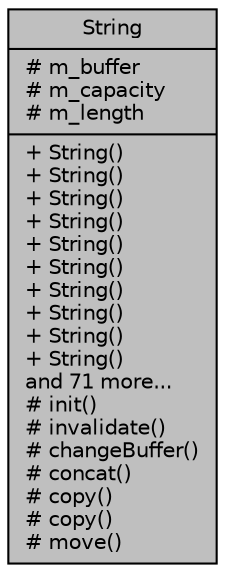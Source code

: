 digraph "String"
{
  edge [fontname="Helvetica",fontsize="10",labelfontname="Helvetica",labelfontsize="10"];
  node [fontname="Helvetica",fontsize="10",shape=record];
  Node1 [label="{String\n|# m_buffer\l# m_capacity\l# m_length\l|+ String()\l+ String()\l+ String()\l+ String()\l+ String()\l+ String()\l+ String()\l+ String()\l+ String()\l+ String()\land 71 more...\l# init()\l# invalidate()\l# changeBuffer()\l# concat()\l# copy()\l# copy()\l# move()\l}",height=0.2,width=0.4,color="black", fillcolor="grey75", style="filled", fontcolor="black"];
}
